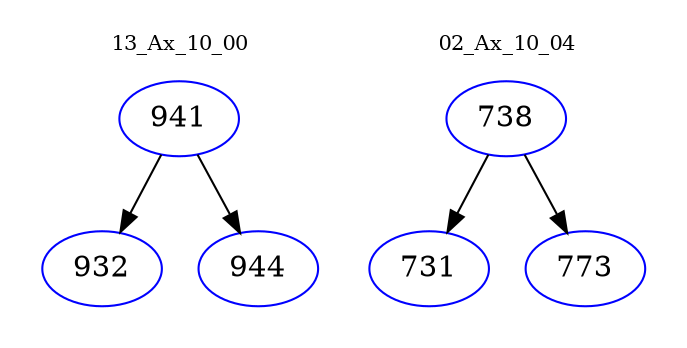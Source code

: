 digraph{
subgraph cluster_0 {
color = white
label = "13_Ax_10_00";
fontsize=10;
T0_941 [label="941", color="blue"]
T0_941 -> T0_932 [color="black"]
T0_932 [label="932", color="blue"]
T0_941 -> T0_944 [color="black"]
T0_944 [label="944", color="blue"]
}
subgraph cluster_1 {
color = white
label = "02_Ax_10_04";
fontsize=10;
T1_738 [label="738", color="blue"]
T1_738 -> T1_731 [color="black"]
T1_731 [label="731", color="blue"]
T1_738 -> T1_773 [color="black"]
T1_773 [label="773", color="blue"]
}
}
